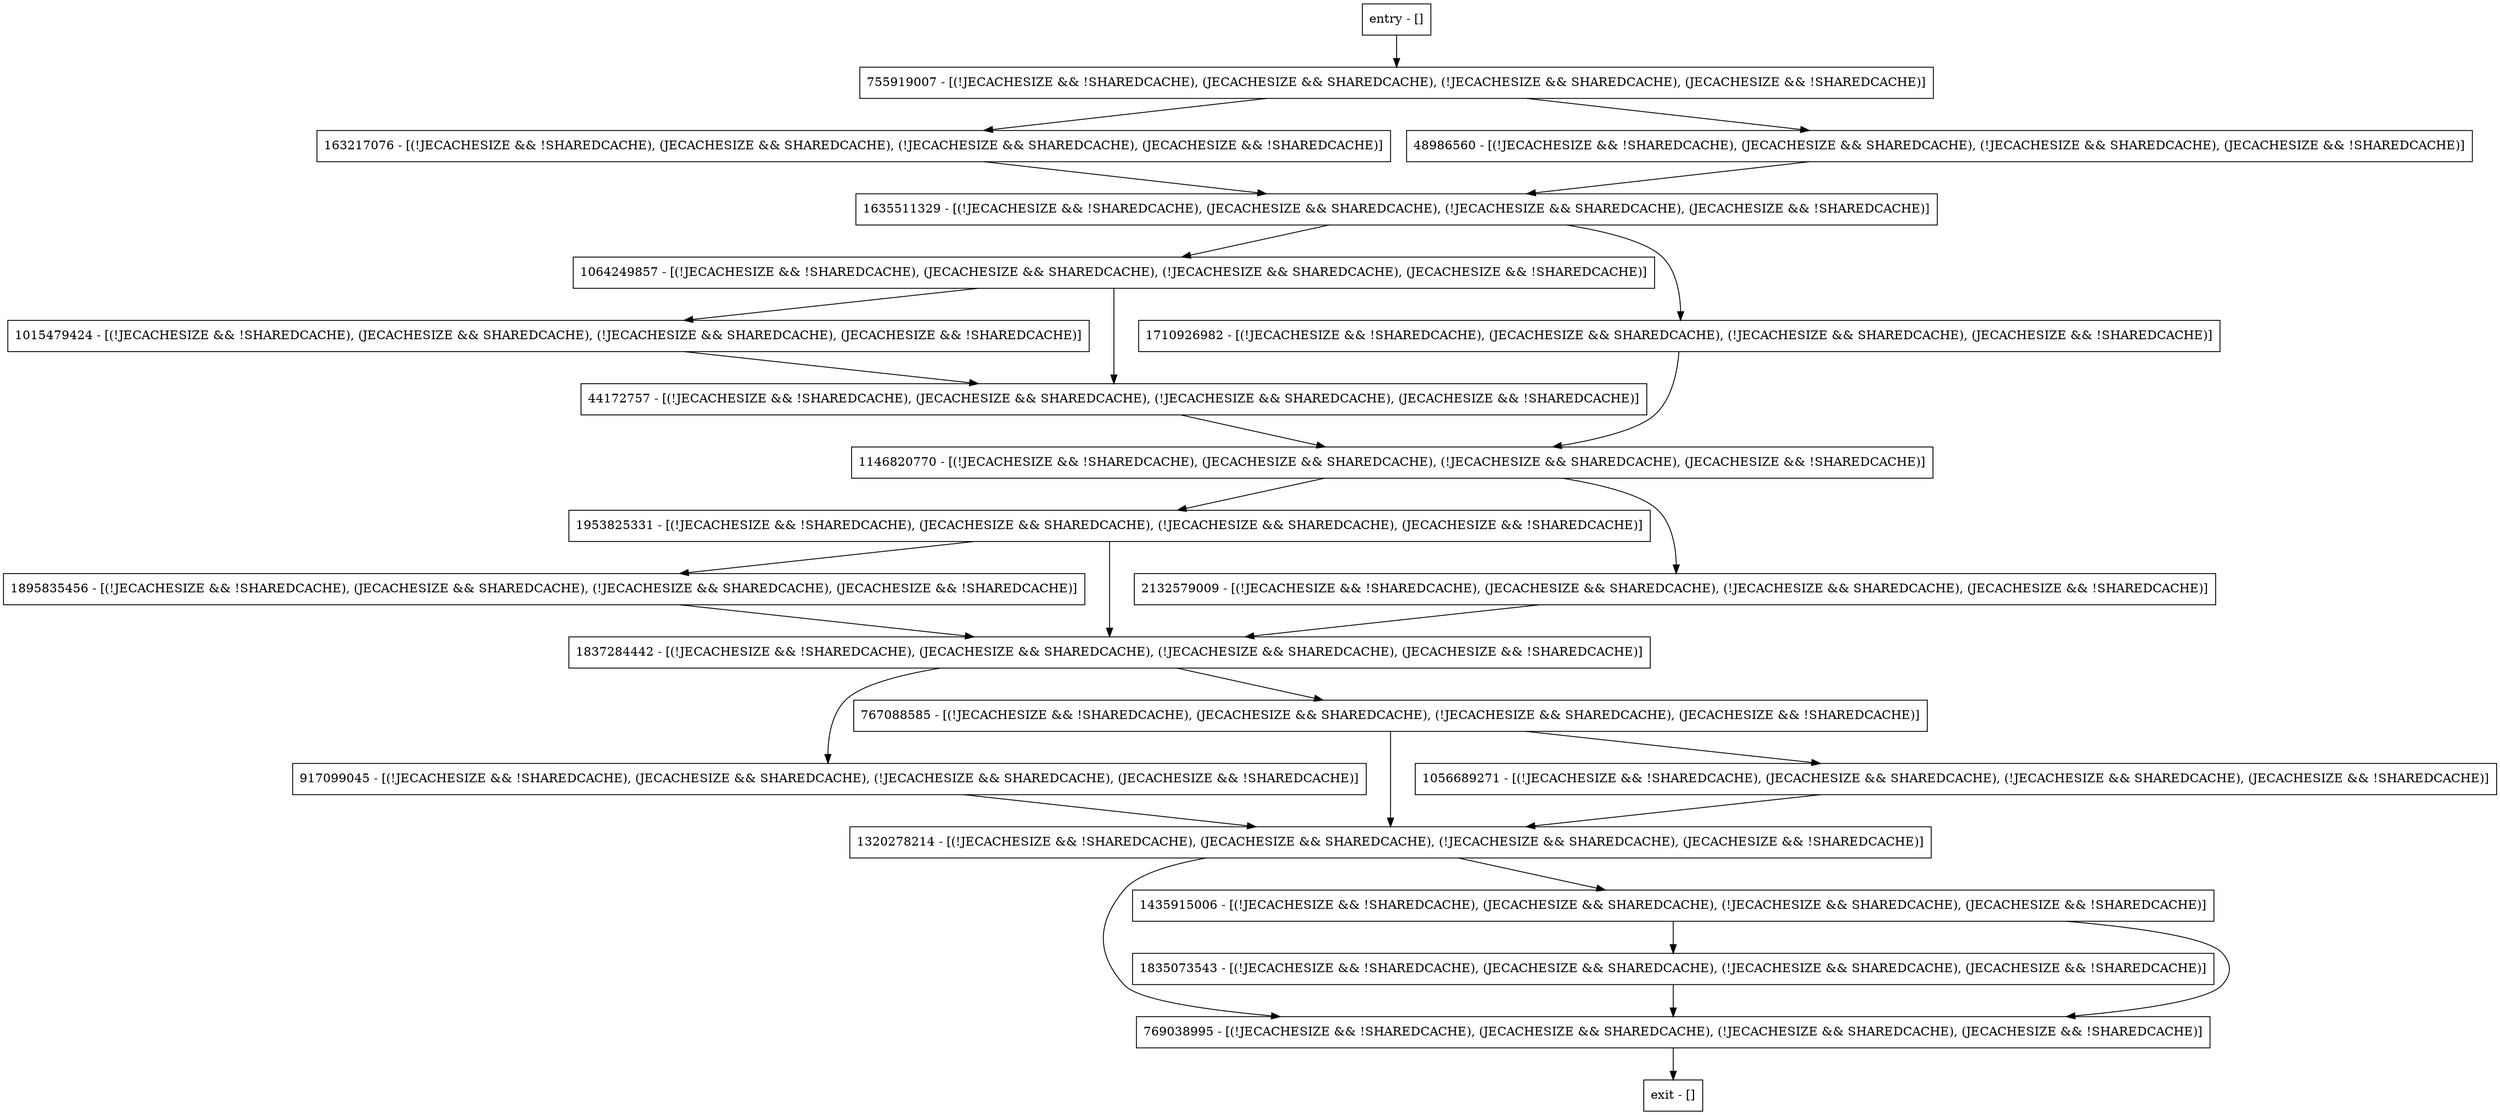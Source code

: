 digraph reset {
node [shape=record];
755919007 [label="755919007 - [(!JECACHESIZE && !SHAREDCACHE), (JECACHESIZE && SHAREDCACHE), (!JECACHESIZE && SHAREDCACHE), (JECACHESIZE && !SHAREDCACHE)]"];
1146820770 [label="1146820770 - [(!JECACHESIZE && !SHAREDCACHE), (JECACHESIZE && SHAREDCACHE), (!JECACHESIZE && SHAREDCACHE), (JECACHESIZE && !SHAREDCACHE)]"];
1835073543 [label="1835073543 - [(!JECACHESIZE && !SHAREDCACHE), (JECACHESIZE && SHAREDCACHE), (!JECACHESIZE && SHAREDCACHE), (JECACHESIZE && !SHAREDCACHE)]"];
1015479424 [label="1015479424 - [(!JECACHESIZE && !SHAREDCACHE), (JECACHESIZE && SHAREDCACHE), (!JECACHESIZE && SHAREDCACHE), (JECACHESIZE && !SHAREDCACHE)]"];
1320278214 [label="1320278214 - [(!JECACHESIZE && !SHAREDCACHE), (JECACHESIZE && SHAREDCACHE), (!JECACHESIZE && SHAREDCACHE), (JECACHESIZE && !SHAREDCACHE)]"];
1953825331 [label="1953825331 - [(!JECACHESIZE && !SHAREDCACHE), (JECACHESIZE && SHAREDCACHE), (!JECACHESIZE && SHAREDCACHE), (JECACHESIZE && !SHAREDCACHE)]"];
163217076 [label="163217076 - [(!JECACHESIZE && !SHAREDCACHE), (JECACHESIZE && SHAREDCACHE), (!JECACHESIZE && SHAREDCACHE), (JECACHESIZE && !SHAREDCACHE)]"];
48986560 [label="48986560 - [(!JECACHESIZE && !SHAREDCACHE), (JECACHESIZE && SHAREDCACHE), (!JECACHESIZE && SHAREDCACHE), (JECACHESIZE && !SHAREDCACHE)]"];
1064249857 [label="1064249857 - [(!JECACHESIZE && !SHAREDCACHE), (JECACHESIZE && SHAREDCACHE), (!JECACHESIZE && SHAREDCACHE), (JECACHESIZE && !SHAREDCACHE)]"];
44172757 [label="44172757 - [(!JECACHESIZE && !SHAREDCACHE), (JECACHESIZE && SHAREDCACHE), (!JECACHESIZE && SHAREDCACHE), (JECACHESIZE && !SHAREDCACHE)]"];
entry [label="entry - []"];
exit [label="exit - []"];
1635511329 [label="1635511329 - [(!JECACHESIZE && !SHAREDCACHE), (JECACHESIZE && SHAREDCACHE), (!JECACHESIZE && SHAREDCACHE), (JECACHESIZE && !SHAREDCACHE)]"];
1056689271 [label="1056689271 - [(!JECACHESIZE && !SHAREDCACHE), (JECACHESIZE && SHAREDCACHE), (!JECACHESIZE && SHAREDCACHE), (JECACHESIZE && !SHAREDCACHE)]"];
769038995 [label="769038995 - [(!JECACHESIZE && !SHAREDCACHE), (JECACHESIZE && SHAREDCACHE), (!JECACHESIZE && SHAREDCACHE), (JECACHESIZE && !SHAREDCACHE)]"];
917099045 [label="917099045 - [(!JECACHESIZE && !SHAREDCACHE), (JECACHESIZE && SHAREDCACHE), (!JECACHESIZE && SHAREDCACHE), (JECACHESIZE && !SHAREDCACHE)]"];
1435915006 [label="1435915006 - [(!JECACHESIZE && !SHAREDCACHE), (JECACHESIZE && SHAREDCACHE), (!JECACHESIZE && SHAREDCACHE), (JECACHESIZE && !SHAREDCACHE)]"];
1895835456 [label="1895835456 - [(!JECACHESIZE && !SHAREDCACHE), (JECACHESIZE && SHAREDCACHE), (!JECACHESIZE && SHAREDCACHE), (JECACHESIZE && !SHAREDCACHE)]"];
1837284442 [label="1837284442 - [(!JECACHESIZE && !SHAREDCACHE), (JECACHESIZE && SHAREDCACHE), (!JECACHESIZE && SHAREDCACHE), (JECACHESIZE && !SHAREDCACHE)]"];
2132579009 [label="2132579009 - [(!JECACHESIZE && !SHAREDCACHE), (JECACHESIZE && SHAREDCACHE), (!JECACHESIZE && SHAREDCACHE), (JECACHESIZE && !SHAREDCACHE)]"];
767088585 [label="767088585 - [(!JECACHESIZE && !SHAREDCACHE), (JECACHESIZE && SHAREDCACHE), (!JECACHESIZE && SHAREDCACHE), (JECACHESIZE && !SHAREDCACHE)]"];
1710926982 [label="1710926982 - [(!JECACHESIZE && !SHAREDCACHE), (JECACHESIZE && SHAREDCACHE), (!JECACHESIZE && SHAREDCACHE), (JECACHESIZE && !SHAREDCACHE)]"];
entry;
exit;
755919007 -> 163217076;
755919007 -> 48986560;
1146820770 -> 2132579009;
1146820770 -> 1953825331;
1835073543 -> 769038995;
1015479424 -> 44172757;
1320278214 -> 769038995;
1320278214 -> 1435915006;
1953825331 -> 1895835456;
1953825331 -> 1837284442;
163217076 -> 1635511329;
48986560 -> 1635511329;
1064249857 -> 44172757;
1064249857 -> 1015479424;
44172757 -> 1146820770;
entry -> 755919007;
1635511329 -> 1064249857;
1635511329 -> 1710926982;
1056689271 -> 1320278214;
769038995 -> exit;
917099045 -> 1320278214;
1435915006 -> 769038995;
1435915006 -> 1835073543;
1895835456 -> 1837284442;
1837284442 -> 917099045;
1837284442 -> 767088585;
2132579009 -> 1837284442;
767088585 -> 1056689271;
767088585 -> 1320278214;
1710926982 -> 1146820770;
}

